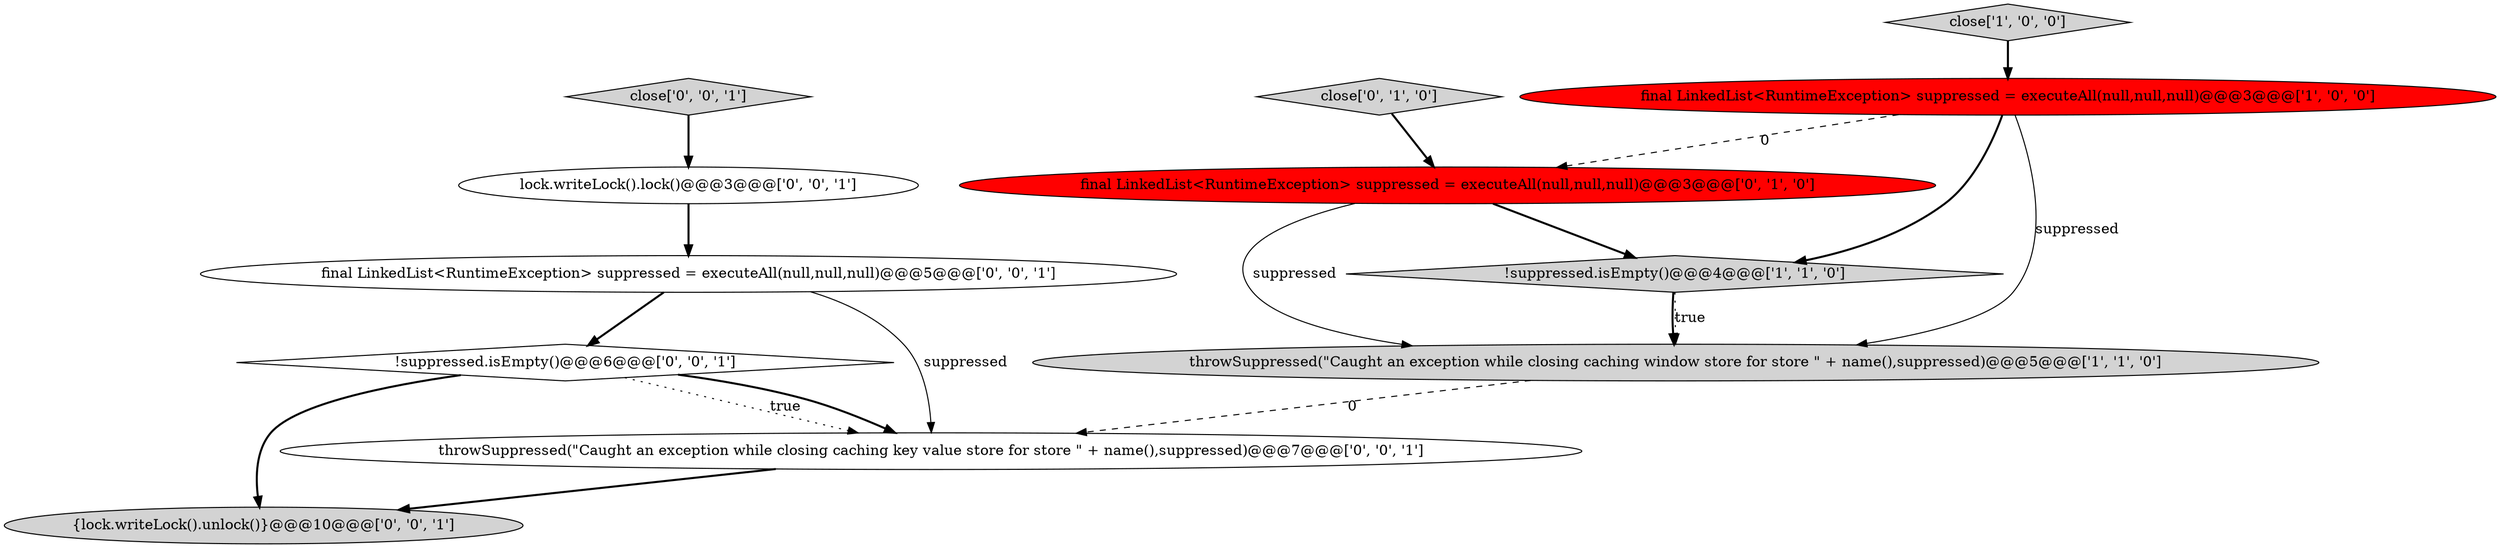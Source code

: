 digraph {
3 [style = filled, label = "throwSuppressed(\"Caught an exception while closing caching window store for store \" + name(),suppressed)@@@5@@@['1', '1', '0']", fillcolor = lightgray, shape = ellipse image = "AAA0AAABBB1BBB"];
2 [style = filled, label = "close['1', '0', '0']", fillcolor = lightgray, shape = diamond image = "AAA0AAABBB1BBB"];
5 [style = filled, label = "close['0', '1', '0']", fillcolor = lightgray, shape = diamond image = "AAA0AAABBB2BBB"];
7 [style = filled, label = "final LinkedList<RuntimeException> suppressed = executeAll(null,null,null)@@@5@@@['0', '0', '1']", fillcolor = white, shape = ellipse image = "AAA0AAABBB3BBB"];
0 [style = filled, label = "!suppressed.isEmpty()@@@4@@@['1', '1', '0']", fillcolor = lightgray, shape = diamond image = "AAA0AAABBB1BBB"];
10 [style = filled, label = "lock.writeLock().lock()@@@3@@@['0', '0', '1']", fillcolor = white, shape = ellipse image = "AAA0AAABBB3BBB"];
9 [style = filled, label = "{lock.writeLock().unlock()}@@@10@@@['0', '0', '1']", fillcolor = lightgray, shape = ellipse image = "AAA0AAABBB3BBB"];
6 [style = filled, label = "close['0', '0', '1']", fillcolor = lightgray, shape = diamond image = "AAA0AAABBB3BBB"];
11 [style = filled, label = "throwSuppressed(\"Caught an exception while closing caching key value store for store \" + name(),suppressed)@@@7@@@['0', '0', '1']", fillcolor = white, shape = ellipse image = "AAA0AAABBB3BBB"];
1 [style = filled, label = "final LinkedList<RuntimeException> suppressed = executeAll(null,null,null)@@@3@@@['1', '0', '0']", fillcolor = red, shape = ellipse image = "AAA1AAABBB1BBB"];
8 [style = filled, label = "!suppressed.isEmpty()@@@6@@@['0', '0', '1']", fillcolor = white, shape = diamond image = "AAA0AAABBB3BBB"];
4 [style = filled, label = "final LinkedList<RuntimeException> suppressed = executeAll(null,null,null)@@@3@@@['0', '1', '0']", fillcolor = red, shape = ellipse image = "AAA1AAABBB2BBB"];
0->3 [style = bold, label=""];
8->11 [style = dotted, label="true"];
1->4 [style = dashed, label="0"];
0->3 [style = dotted, label="true"];
1->0 [style = bold, label=""];
3->11 [style = dashed, label="0"];
7->8 [style = bold, label=""];
8->11 [style = bold, label=""];
11->9 [style = bold, label=""];
10->7 [style = bold, label=""];
7->11 [style = solid, label="suppressed"];
2->1 [style = bold, label=""];
6->10 [style = bold, label=""];
4->3 [style = solid, label="suppressed"];
5->4 [style = bold, label=""];
4->0 [style = bold, label=""];
1->3 [style = solid, label="suppressed"];
8->9 [style = bold, label=""];
}
